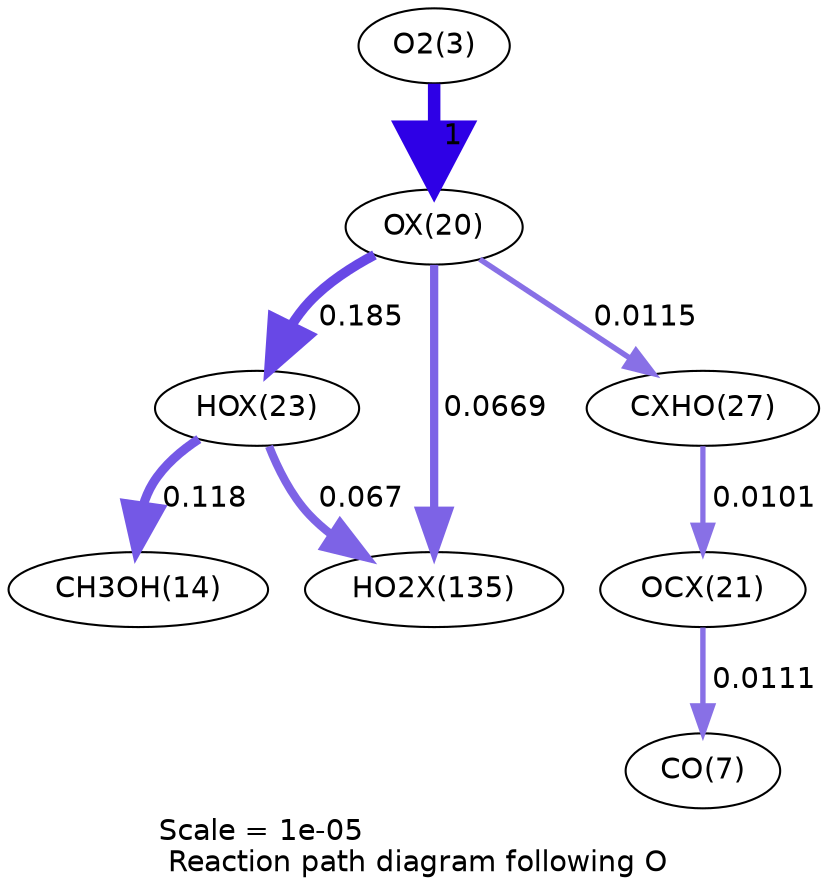 digraph reaction_paths {
center=1;
s5 -> s30[fontname="Helvetica", penwidth=6, arrowsize=3, color="0.7, 1.5, 0.9"
, label=" 1"];
s30 -> s33[fontname="Helvetica", penwidth=4.73, arrowsize=2.36, color="0.7, 0.685, 0.9"
, label=" 0.185"];
s30 -> s36[fontname="Helvetica", penwidth=2.63, arrowsize=1.31, color="0.7, 0.511, 0.9"
, label=" 0.0115"];
s30 -> s47[fontname="Helvetica", penwidth=3.96, arrowsize=1.98, color="0.7, 0.567, 0.9"
, label=" 0.0669"];
s33 -> s16[fontname="Helvetica", penwidth=4.39, arrowsize=2.19, color="0.7, 0.618, 0.9"
, label=" 0.118"];
s33 -> s47[fontname="Helvetica", penwidth=3.96, arrowsize=1.98, color="0.7, 0.567, 0.9"
, label=" 0.067"];
s36 -> s31[fontname="Helvetica", penwidth=2.53, arrowsize=1.27, color="0.7, 0.51, 0.9"
, label=" 0.0101"];
s31 -> s9[fontname="Helvetica", penwidth=2.6, arrowsize=1.3, color="0.7, 0.511, 0.9"
, label=" 0.0111"];
s5 [ fontname="Helvetica", label="O2(3)"];
s9 [ fontname="Helvetica", label="CO(7)"];
s16 [ fontname="Helvetica", label="CH3OH(14)"];
s30 [ fontname="Helvetica", label="OX(20)"];
s31 [ fontname="Helvetica", label="OCX(21)"];
s33 [ fontname="Helvetica", label="HOX(23)"];
s36 [ fontname="Helvetica", label="CXHO(27)"];
s47 [ fontname="Helvetica", label="HO2X(135)"];
 label = "Scale = 1e-05\l Reaction path diagram following O";
 fontname = "Helvetica";
}
